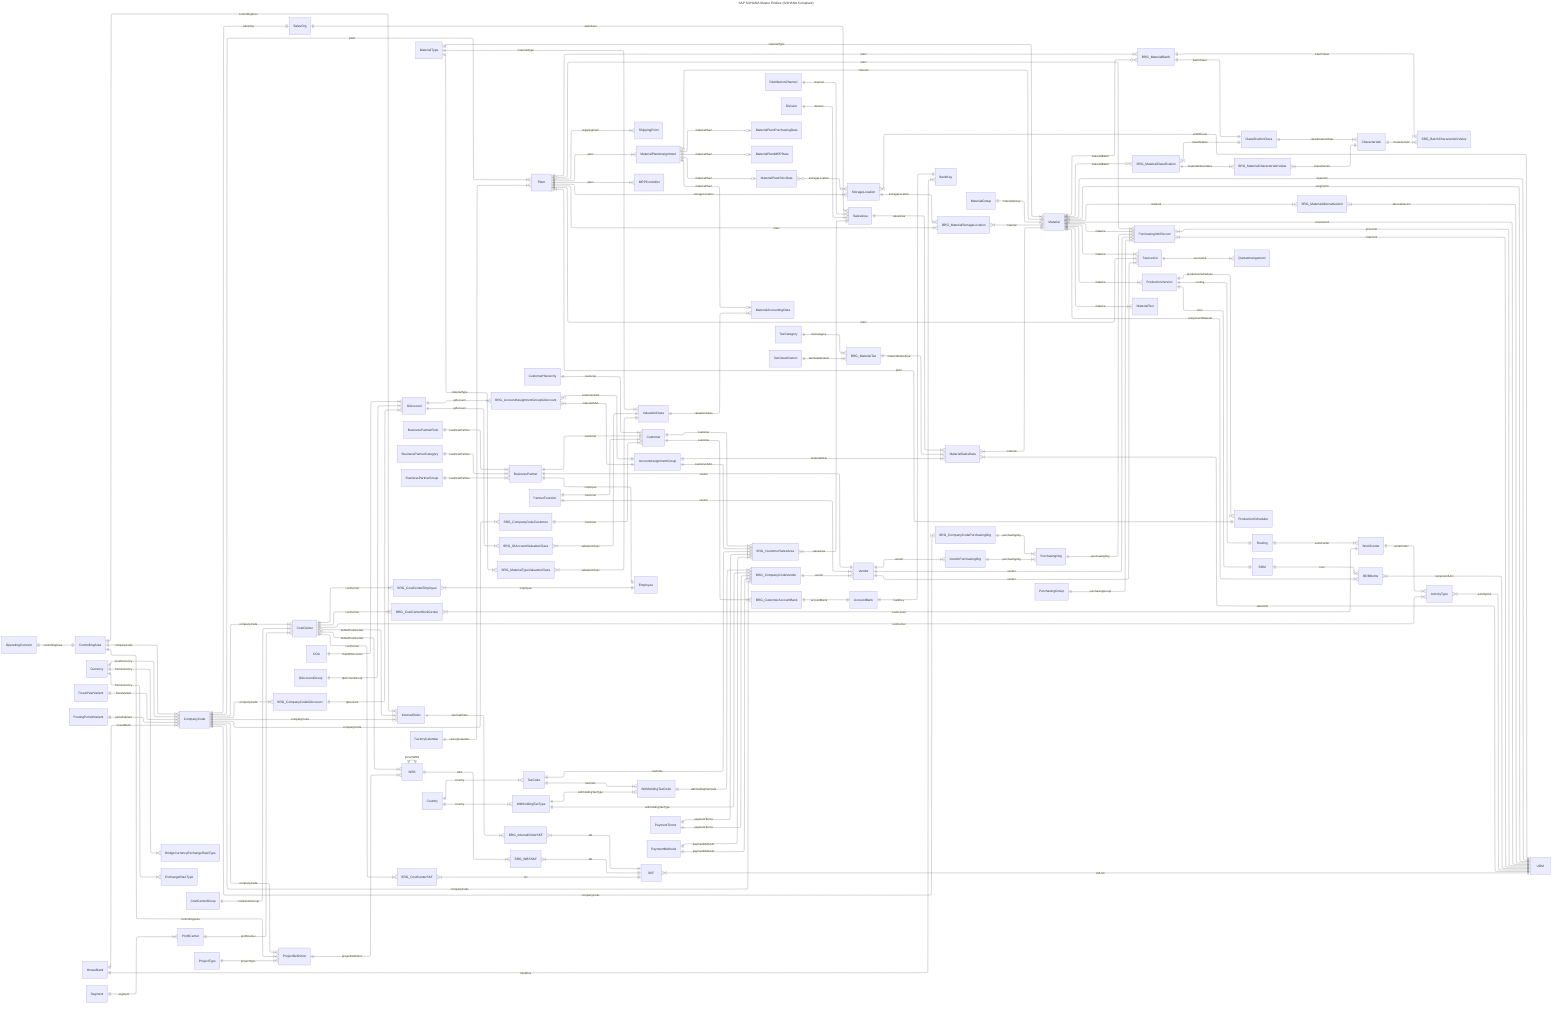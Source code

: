 ---
title: SAP S/4HANA Master Entities (S/4HANA Compliant)
config:
  layout: elk
---
erDiagram
    direction lr

    %% ===== ORGANIZATIONAL STRUCTURE =====
    OperatingConcern ||--|| ControllingArea : "controllingArea"
    ControllingArea ||--|{ CompanyCode : "companyCode"
    CompanyCode ||--|{ Plant : "plant"
    Plant ||--|{ StorageLocation : "storageLocation"
    Plant ||--|{ ShippingPoint : "shippingPoint"

    %% ===== FI CONFIGURATION =====
    Currency ||--|{ CompanyCode : "localCurrency"
    Currency ||--|{ BridgeCurrencyExchangeRateType : "fromCurrency"
    Currency ||--|{ ExchangeRateType : "fromCurrency"
    FiscalYearVariant ||--|{ CompanyCode : "fiscalVariant"
    PostingPeriodVariant ||--|{ CompanyCode : "periodVariant"
    HouseBank ||--|{ CompanyCode : "houseBank"
    HouseBank ||--|{ BankKey : "bankKey"

    %% ===== SALES ORGANIZATION =====
    CompanyCode ||--|| SalesOrg: "salesOrg" 
    SalesOrg ||--|{ SalesArea: "salesArea"
    DistributionChannel ||--|{ SalesArea: "channel"
    Division ||--|{ SalesArea: "division"

    %% ===== MATERIAL MASTER =====
    MaterialType ||--|{ Material : "materialType"
    MaterialGroup ||--|{ Material: "materialGroup"
    Material }|--|| UOM: "baseUnit"
    Material }|--|| UOM: "weightUnit"
    Material }|--|| UOM: "volumeUnit"
    Material ||--|{ BRG_MaterialAlternativeUnit : "material"
    BRG_MaterialAlternativeUnit }|--|| UOM: "alternativeUnit"

    %% ===== MATERIAL PLANT =====
    Plant ||--|{ MaterialPlantAssignment: "plant"
    MaterialPlantAssignment }|--|| Material: "material"
    Plant ||--|{ MRPController : "plant"  

    %% MaterialPlantPurchasingData ||--|| MaterialPlantAssignment: "materialPlant"
    %% MaterialPlantMRPData ||--|| MaterialPlantAssignment: "materialPlant"
    %% MaterialPlantSlocData ||--|| MaterialPlantAssignment: "materialPlant"
    %% StorageLocation |o--o{ MaterialPlantSlocData: "storageLocation"

    MaterialPlantAssignment ||--o| MaterialPlantPurchasingData : "materialPlant"
    MaterialPlantAssignment ||--o| MaterialPlantMRPData: "materialPlant"
    MaterialPlantAssignment ||--o| MaterialPlantSlocData: "materialPlant"
    MaterialPlantAssignment ||--o| MaterialAccountingData: "materialPlant"
    ValuationClass ||--|{ MaterialAccountingData: "valuationClass"
    MaterialPlantSlocData }o--o{  StorageLocation: "storageLocation"
    StorageLocation }|--|| UOM: "unitOfIssue"

    %% ===== MATERIAL STORAGE =====
    StorageLocation ||--|{ BRG_MaterialStorageLocation: "storageLocation"
    Plant ||--|{ BRG_MaterialStorageLocation: "plant"
    BRG_MaterialStorageLocation }|--|| Material: "material"

    %% ===== MATERIAL SALES =====
    SalesArea ||--|{ MaterialSalesData: "salesArea"
    MaterialSalesData }|--|| Material: "material"
    MaterialSalesData }|--|| UOM: "salesUnit"

    %% ===== CUSTOMER MATERIAL INFO =====
    CustomerHierarchy ||--|{ Customer : "customer"

    %% ===== TAX CONFIGURATION =====
    TaxCategory ||--|{ BRG_MaterialTax: "taxCategory"
    TaxClassification ||--|{ BRG_MaterialTax: "taxClassification"
    BRG_MaterialTax ||--|{ MaterialSalesData: "materialSalesArea"
    AccountAssignmentGroup ||--|{ MaterialSalesData: "materialAAG"
    AccountAssignmentGroup ||--|{ BRG_CustomerSalesArea: "customerAAG"
    BRG_AccountAssignmentGroupGlAccount }|--|| AccountAssignmentGroup: "materialAAG"
    BRG_AccountAssignmentGroupGlAccount }|--|| AccountAssignmentGroup: "customerAAG"
    GlAccount ||--|{ BRG_AccountAssignmentGroupGlAccount: "glAccount"

    %% ===== MATERIAL CLASSIFICATION =====
    ClassificationClass ||--|{ Characteristic: "classificationClass"
    Material ||--o{ BRG_MaterialBatch: "materialBatch"
    Material ||--o{ BRG_MaterialClassification: "materialBatch"
    BRG_MaterialClassification }|--|| ClassificationClass: "classification"
    BRG_MaterialClassification ||--|{ BRG_MaterialCharacteristicValue: "materialClassValue"
    BRG_MaterialCharacteristicValue }|--|| Characteristic: "characteristic"
    Plant ||--|{ BRG_MaterialBatch: "plant"
    BRG_MaterialBatch ||--|| ClassificationClass: "batchClass"
    BRG_MaterialBatch ||--|{ BRG_BatchCharacteristicValue: "batchValue"
    Characteristic ||--|{ BRG_BatchCharacteristicValue: "characteristic"

    %% ===== PURCHASING =====
    CompanyCode ||--|{ BRG_CompanyCodePurchasingOrg: "companyCode"
    BRG_CompanyCodePurchasingOrg ||--|{ PurchasingOrg: "purchasingOrg"

    %% ===== PURCHASING INFO RECORD =====
    PurchasingOrg ||--|{ PurchasingInfoRecord: "purchasingOrg"
    PurchasingGroup ||--|{ PurchasingInfoRecord: "purchasingGroup"
    Material ||--|{ PurchasingInfoRecord: "material"
    Vendor ||--|{ PurchasingInfoRecord: "vendor"
    Plant |o--|{ PurchasingInfoRecord: "plant"
    PurchasingInfoRecord }|--|| UOM : "priceUnit"
    PurchasingInfoRecord }|--|| UOM : "orderUnit"

    %% ===== SOURCE LIST & QUOTA =====
    Material ||--|{ SourceList : "material"
    Plant ||--|{ SourceList : "plant"
    Vendor ||--|{ SourceList : "vendor"
    SourceList ||--|{ QuotaArrangement : "sourceList"

    %% ===== BUSINESS PARTNER ENHANCED =====
    BusinessPartner ||--|| Customer: "customer"
    BusinessPartner ||--|| Vendor: "vendor"
    BusinessPartner ||--|| Employee: "employee"
    BusinessPartnerRole ||--|{ BusinessPartner : "businessPartner"
    BusinessPartnerCategory ||--|{ BusinessPartner : "businessPartner"
    BusinessPartnerGroup ||--|{ BusinessPartner : "businessPartner"

    %% ===== VENDOR ENHANCED =====
    Vendor ||--|{ VendorPurchasingOrg: "vendor"
    VendorPurchasingOrg ||--|{ PurchasingOrg: "purchasingOrg"
    CompanyCode ||--|{ BRG_CompanyCodeVendor: "companyCode"
    BRG_CompanyCodeVendor ||--|{ Vendor: "vendor"
    PartnerFunction ||--|{ Vendor : "vendor"

    %% ===== CUSTOMER ENHANCED =====
    CompanyCode ||--|{ BRG_CompanyCodeCustomer: "companyCode"
    BRG_CompanyCodeCustomer ||--|{ Customer: "customer"
    Customer ||--|{ BRG_CustomerSalesArea: "customer"
    BRG_CustomerSalesArea }|--|| SalesArea: "salesArea"
    PartnerFunction ||--|{ Customer : "customer"

    %% ===== BANK DETAILS =====
    Customer ||--|{ BRG_CustomerAccountBank: "customer"
    BRG_CustomerAccountBank ||--|| AccountBank: "accountBank"
    AccountBank ||--|| BankKey: "bankKey"

    %% ===== CONTROLLING ENHANCED =====
    CompanyCode ||--|{ CostCenter: "companyCode"
    CostCenterGroup ||--|{ CostCenter: "costCenterGroup"
    Segment ||--|{ ProfitCenter: "segment"
    ProfitCenter ||--|{ CostCenter: "profitCenter"
    CostCenter ||--|{ BRG_CostCenterEmployee: "costCenter"
    BRG_CostCenterEmployee }|--|| Employee: "employee"

    %% ===== ACTIVITY TYPE =====
    CostCenter ||--|{ BRG_CostCenterWorkCenter: "costCenter"
    BRG_CostCenterWorkCenter }|--|| WorkCenter: "workCenter"
    CostCenter ||--|{ ActivityType: "costCenter"
    WorkCenter ||--|{ ActivityType: "workCenter"
    ActivityType }|--|| UOM : "activityUnit"

    %% ===== ACCOUNTING (S/4HANA SIMPLIFIED) =====
    COA ||--|{ GlAccount : "chartOfAccounts"
    GlAccountGroup ||--|{ GlAccount : "glAccountGroup"
    CompanyCode ||--|{ BRG_CompanyCodeGlAccount: "companyCode"
    BRG_CompanyCodeGlAccount ||--|{ GlAccount: "glAccount"
    CompanyCode ||--|{ InternalOrder: "companyCode"
    ControllingArea ||--|{ InternalOrder: "controllingArea"
    CostCenter |o--|{ InternalOrder: "defaultCostCenter"

    %% ===== PRODUCTION ENHANCED =====
    ProductionScheduler ||--|{ Plant : "plant"
    FactoryCalendar ||--|{ Plant : "factoryCalendar"

    %% ===== BOM & ROUTING =====
    Routing ||--|{ WorkCenter : "workCenter"
    Material ||--|{ ProductionVersion: "material"
    ProductionVersion ||--|| Routing: "routing"
    ProductionVersion ||--|| BOM: "bom"
    ProductionVersion ||--|{ ProductionScheduler : "productionScheduler"
    BOM ||--|{ BOMItems: "bom"
    Material ||--|{ BOMItems : "componentMaterial"
    BOMItems }|--|| UOM: "componentUnit"

    %% ===== PROJECT SYSTEM ENHANCED =====
    ProjectType ||--|{ ProjectDefinition : "projectType"
    ControllingArea ||--|{ ProjectDefinition: "controllingArea"
    CompanyCode ||--|{ ProjectDefinition: "companyCode"
    ProjectDefinition ||--|{ WBS: "projectDefinition"
    WBS ||--|| WBS: "parentWBS"
    CostCenter |o--|{ WBS: "defaultCostCenter"

    %% ===== VALUATION =====
    MaterialType ||--|{ ValuationClass: "materialType"
    GlAccount ||--|{ BRG_GlAccountValuationClass: "glAccount"
    BRG_GlAccountValuationClass }|--|| ValuationClass: "valuationClass"
    MaterialType ||--|{ BRG_MaterialTypeValuationClass: "materialType"
    BRG_MaterialTypeValuationClass }|--|| ValuationClass: "valuationClass"

    %% ===== TAX & PAYMENT ENHANCED =====
    Country ||--|{ TaxCode: "country"
    Country ||--|{ WithholdingTaxType: "country"
    TaxCode ||--|{ WithholdingTaxCode: "taxCode"
    WithholdingTaxType ||--|{ WithholdingTaxCode: "withholdingTaxType"
    WithholdingTaxType ||--|{ BRG_CompanyCodeVendor: "withholdingTaxType"
    WithholdingTaxCode ||--|{ BRG_CompanyCodeVendor: "withholdingTaxCode"
    PaymentTerms ||--|{ BRG_CompanyCodeVendor: "paymentTerms"
    PaymentMethods ||--|{ BRG_CompanyCodeVendor: "paymentMethods"
    TaxCode ||--|{ BRG_CustomerSalesArea: "taxCode"
    PaymentTerms ||--|{ BRG_CustomerSalesArea: "paymentTerms"
    PaymentMethods ||--|{ BRG_CustomerSalesArea: "paymentMethods"

    %% ===== SKF ENHANCED =====
    CostCenter ||--|{ BRG_CostCenterSKF: "costCenter"
    BRG_CostCenterSKF }|--|| SKF: "skf"
    InternalOrder ||--|{ BRG_InternalOrderSKF: "internalOrder"
    BRG_InternalOrderSKF }|--|| SKF: "skf"
    WBS ||--|{ BRG_WBSSKF: "wbs"
    BRG_WBSSKF }|--|| SKF: "skf"
    SKF }|--|| UOM: "skfUnit"

    %% ===== TEXT MANAGEMENT =====
    Material ||--|{ MaterialText : "material"